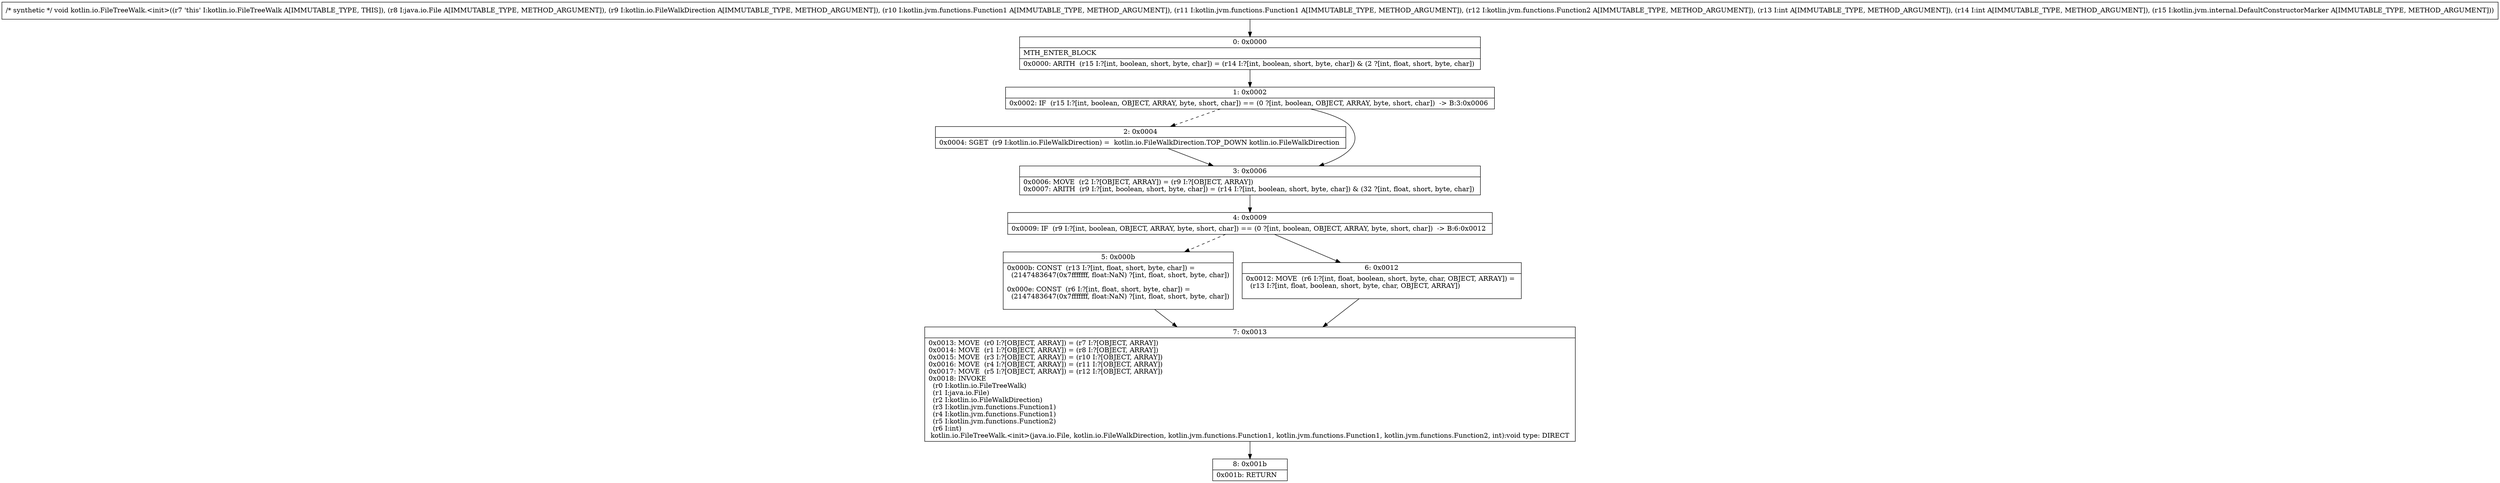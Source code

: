 digraph "CFG forkotlin.io.FileTreeWalk.\<init\>(Ljava\/io\/File;Lkotlin\/io\/FileWalkDirection;Lkotlin\/jvm\/functions\/Function1;Lkotlin\/jvm\/functions\/Function1;Lkotlin\/jvm\/functions\/Function2;IILkotlin\/jvm\/internal\/DefaultConstructorMarker;)V" {
Node_0 [shape=record,label="{0\:\ 0x0000|MTH_ENTER_BLOCK\l|0x0000: ARITH  (r15 I:?[int, boolean, short, byte, char]) = (r14 I:?[int, boolean, short, byte, char]) & (2 ?[int, float, short, byte, char]) \l}"];
Node_1 [shape=record,label="{1\:\ 0x0002|0x0002: IF  (r15 I:?[int, boolean, OBJECT, ARRAY, byte, short, char]) == (0 ?[int, boolean, OBJECT, ARRAY, byte, short, char])  \-\> B:3:0x0006 \l}"];
Node_2 [shape=record,label="{2\:\ 0x0004|0x0004: SGET  (r9 I:kotlin.io.FileWalkDirection) =  kotlin.io.FileWalkDirection.TOP_DOWN kotlin.io.FileWalkDirection \l}"];
Node_3 [shape=record,label="{3\:\ 0x0006|0x0006: MOVE  (r2 I:?[OBJECT, ARRAY]) = (r9 I:?[OBJECT, ARRAY]) \l0x0007: ARITH  (r9 I:?[int, boolean, short, byte, char]) = (r14 I:?[int, boolean, short, byte, char]) & (32 ?[int, float, short, byte, char]) \l}"];
Node_4 [shape=record,label="{4\:\ 0x0009|0x0009: IF  (r9 I:?[int, boolean, OBJECT, ARRAY, byte, short, char]) == (0 ?[int, boolean, OBJECT, ARRAY, byte, short, char])  \-\> B:6:0x0012 \l}"];
Node_5 [shape=record,label="{5\:\ 0x000b|0x000b: CONST  (r13 I:?[int, float, short, byte, char]) = \l  (2147483647(0x7fffffff, float:NaN) ?[int, float, short, byte, char])\l \l0x000e: CONST  (r6 I:?[int, float, short, byte, char]) = \l  (2147483647(0x7fffffff, float:NaN) ?[int, float, short, byte, char])\l \l}"];
Node_6 [shape=record,label="{6\:\ 0x0012|0x0012: MOVE  (r6 I:?[int, float, boolean, short, byte, char, OBJECT, ARRAY]) = \l  (r13 I:?[int, float, boolean, short, byte, char, OBJECT, ARRAY])\l \l}"];
Node_7 [shape=record,label="{7\:\ 0x0013|0x0013: MOVE  (r0 I:?[OBJECT, ARRAY]) = (r7 I:?[OBJECT, ARRAY]) \l0x0014: MOVE  (r1 I:?[OBJECT, ARRAY]) = (r8 I:?[OBJECT, ARRAY]) \l0x0015: MOVE  (r3 I:?[OBJECT, ARRAY]) = (r10 I:?[OBJECT, ARRAY]) \l0x0016: MOVE  (r4 I:?[OBJECT, ARRAY]) = (r11 I:?[OBJECT, ARRAY]) \l0x0017: MOVE  (r5 I:?[OBJECT, ARRAY]) = (r12 I:?[OBJECT, ARRAY]) \l0x0018: INVOKE  \l  (r0 I:kotlin.io.FileTreeWalk)\l  (r1 I:java.io.File)\l  (r2 I:kotlin.io.FileWalkDirection)\l  (r3 I:kotlin.jvm.functions.Function1)\l  (r4 I:kotlin.jvm.functions.Function1)\l  (r5 I:kotlin.jvm.functions.Function2)\l  (r6 I:int)\l kotlin.io.FileTreeWalk.\<init\>(java.io.File, kotlin.io.FileWalkDirection, kotlin.jvm.functions.Function1, kotlin.jvm.functions.Function1, kotlin.jvm.functions.Function2, int):void type: DIRECT \l}"];
Node_8 [shape=record,label="{8\:\ 0x001b|0x001b: RETURN   \l}"];
MethodNode[shape=record,label="{\/* synthetic *\/ void kotlin.io.FileTreeWalk.\<init\>((r7 'this' I:kotlin.io.FileTreeWalk A[IMMUTABLE_TYPE, THIS]), (r8 I:java.io.File A[IMMUTABLE_TYPE, METHOD_ARGUMENT]), (r9 I:kotlin.io.FileWalkDirection A[IMMUTABLE_TYPE, METHOD_ARGUMENT]), (r10 I:kotlin.jvm.functions.Function1 A[IMMUTABLE_TYPE, METHOD_ARGUMENT]), (r11 I:kotlin.jvm.functions.Function1 A[IMMUTABLE_TYPE, METHOD_ARGUMENT]), (r12 I:kotlin.jvm.functions.Function2 A[IMMUTABLE_TYPE, METHOD_ARGUMENT]), (r13 I:int A[IMMUTABLE_TYPE, METHOD_ARGUMENT]), (r14 I:int A[IMMUTABLE_TYPE, METHOD_ARGUMENT]), (r15 I:kotlin.jvm.internal.DefaultConstructorMarker A[IMMUTABLE_TYPE, METHOD_ARGUMENT])) }"];
MethodNode -> Node_0;
Node_0 -> Node_1;
Node_1 -> Node_2[style=dashed];
Node_1 -> Node_3;
Node_2 -> Node_3;
Node_3 -> Node_4;
Node_4 -> Node_5[style=dashed];
Node_4 -> Node_6;
Node_5 -> Node_7;
Node_6 -> Node_7;
Node_7 -> Node_8;
}

